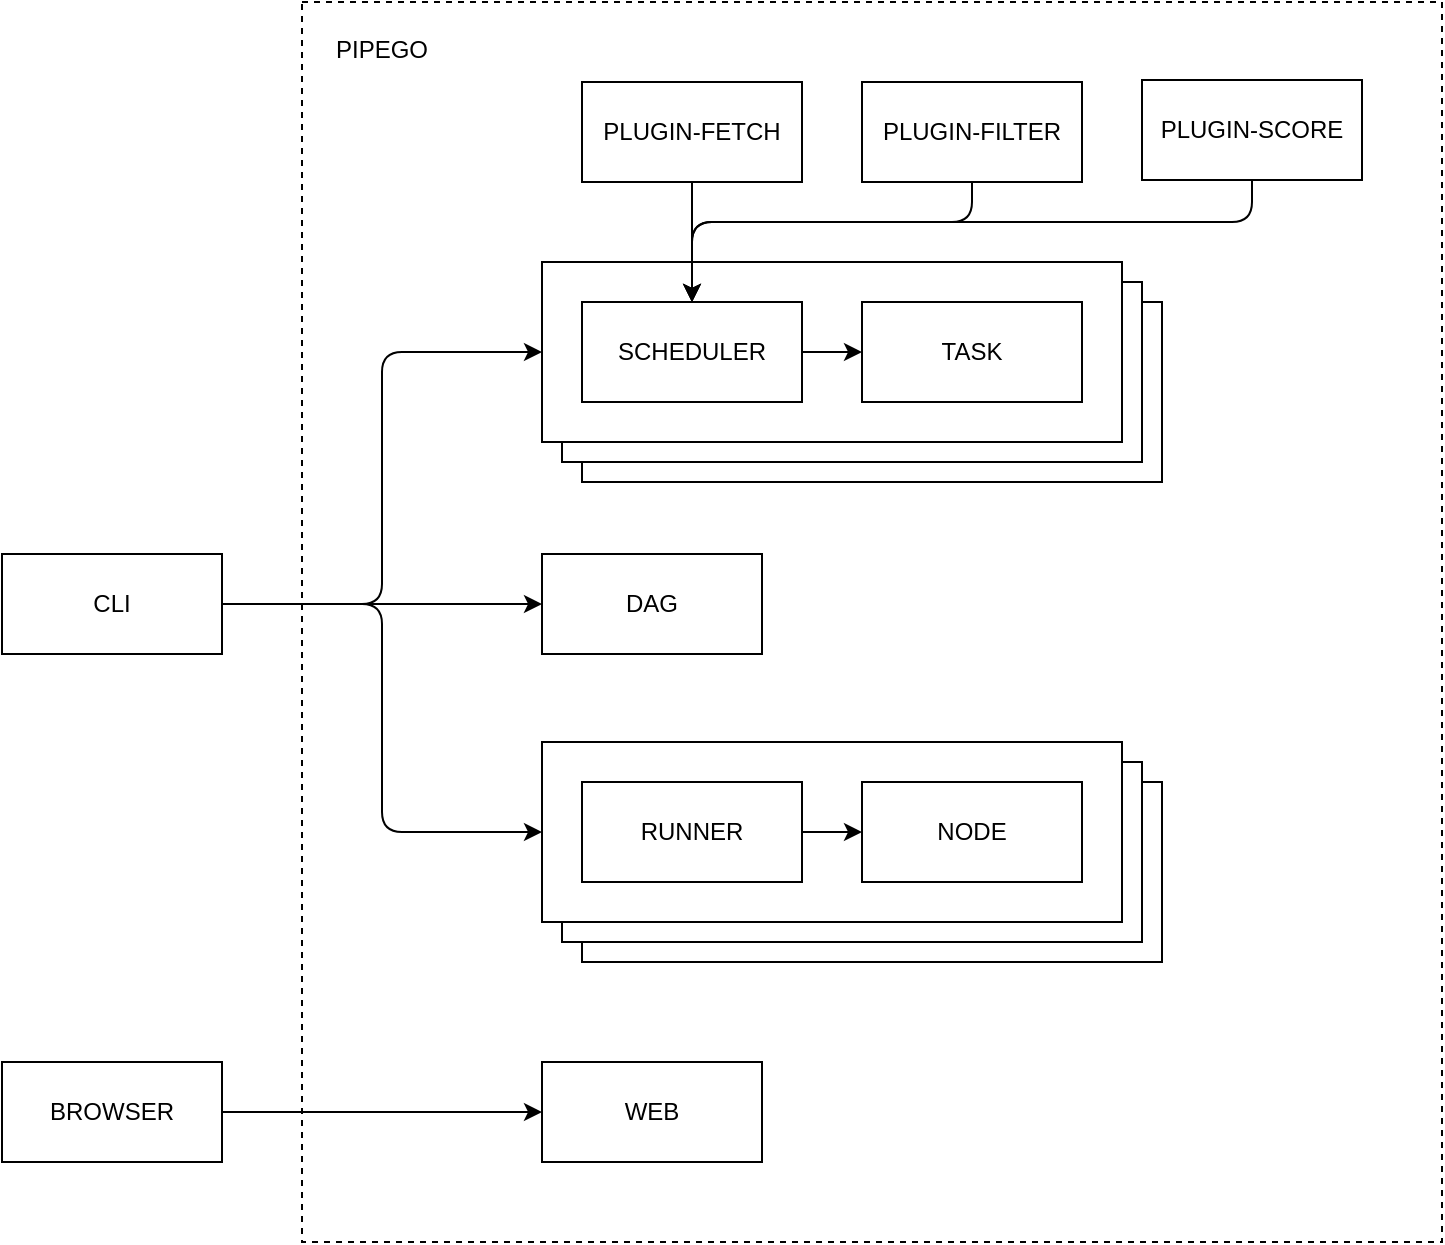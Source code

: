 <mxfile>
    <diagram id="hEeUyhEuUHNxcRoj7Iha" name="Page-1">
        <mxGraphModel dx="1374" dy="800" grid="1" gridSize="10" guides="1" tooltips="1" connect="1" arrows="1" fold="1" page="1" pageScale="1" pageWidth="850" pageHeight="1100" math="0" shadow="0">
            <root>
                <mxCell id="0"/>
                <mxCell id="1" parent="0"/>
                <mxCell id="4" value="" style="rounded=0;whiteSpace=wrap;html=1;dashed=1;" parent="1" vertex="1">
                    <mxGeometry x="460" y="50" width="570" height="620" as="geometry"/>
                </mxCell>
                <mxCell id="17" value="" style="rounded=0;whiteSpace=wrap;html=1;" parent="1" vertex="1">
                    <mxGeometry x="600" y="200" width="290" height="90" as="geometry"/>
                </mxCell>
                <mxCell id="16" value="" style="rounded=0;whiteSpace=wrap;html=1;" parent="1" vertex="1">
                    <mxGeometry x="590" y="190" width="290" height="90" as="geometry"/>
                </mxCell>
                <mxCell id="14" value="" style="rounded=0;whiteSpace=wrap;html=1;" parent="1" vertex="1">
                    <mxGeometry x="580" y="180" width="290" height="90" as="geometry"/>
                </mxCell>
                <mxCell id="5" value="PIPEGO" style="text;html=1;strokeColor=none;fillColor=none;align=center;verticalAlign=middle;whiteSpace=wrap;rounded=0;" parent="1" vertex="1">
                    <mxGeometry x="470" y="59" width="60" height="30" as="geometry"/>
                </mxCell>
                <mxCell id="7" value="BROWSER" style="rounded=0;whiteSpace=wrap;html=1;" parent="1" vertex="1">
                    <mxGeometry x="310" y="580" width="110" height="50" as="geometry"/>
                </mxCell>
                <mxCell id="8" value="CLI" style="rounded=0;whiteSpace=wrap;html=1;" parent="1" vertex="1">
                    <mxGeometry x="310" y="326" width="110" height="50" as="geometry"/>
                </mxCell>
                <mxCell id="10" value="SCHEDULER" style="rounded=0;whiteSpace=wrap;html=1;" parent="1" vertex="1">
                    <mxGeometry x="600" y="200" width="110" height="50" as="geometry"/>
                </mxCell>
                <mxCell id="15" value="TASK" style="rounded=0;whiteSpace=wrap;html=1;" parent="1" vertex="1">
                    <mxGeometry x="740" y="200" width="110" height="50" as="geometry"/>
                </mxCell>
                <mxCell id="18" value="" style="endArrow=classic;html=1;entryX=0;entryY=0.5;entryDx=0;entryDy=0;exitX=1;exitY=0.5;exitDx=0;exitDy=0;" parent="1" source="10" target="15" edge="1">
                    <mxGeometry width="50" height="50" relative="1" as="geometry">
                        <mxPoint x="600" y="310" as="sourcePoint"/>
                        <mxPoint x="650" y="260" as="targetPoint"/>
                    </mxGeometry>
                </mxCell>
                <mxCell id="25" value="" style="rounded=0;whiteSpace=wrap;html=1;" parent="1" vertex="1">
                    <mxGeometry x="600" y="440" width="290" height="90" as="geometry"/>
                </mxCell>
                <mxCell id="26" value="" style="rounded=0;whiteSpace=wrap;html=1;" parent="1" vertex="1">
                    <mxGeometry x="590" y="430" width="290" height="90" as="geometry"/>
                </mxCell>
                <mxCell id="27" value="" style="rounded=0;whiteSpace=wrap;html=1;" parent="1" vertex="1">
                    <mxGeometry x="580" y="420" width="290" height="90" as="geometry"/>
                </mxCell>
                <mxCell id="28" value="RUNNER" style="rounded=0;whiteSpace=wrap;html=1;" parent="1" vertex="1">
                    <mxGeometry x="600" y="440" width="110" height="50" as="geometry"/>
                </mxCell>
                <mxCell id="29" value="NODE" style="rounded=0;whiteSpace=wrap;html=1;" parent="1" vertex="1">
                    <mxGeometry x="740" y="440" width="110" height="50" as="geometry"/>
                </mxCell>
                <mxCell id="30" value="" style="endArrow=classic;html=1;entryX=0;entryY=0.5;entryDx=0;entryDy=0;exitX=1;exitY=0.5;exitDx=0;exitDy=0;" parent="1" source="28" target="29" edge="1">
                    <mxGeometry width="50" height="50" relative="1" as="geometry">
                        <mxPoint x="600" y="550" as="sourcePoint"/>
                        <mxPoint x="650" y="500" as="targetPoint"/>
                    </mxGeometry>
                </mxCell>
                <mxCell id="31" value="" style="endArrow=classic;startArrow=none;html=1;exitX=1;exitY=0.5;exitDx=0;exitDy=0;entryX=0;entryY=0.5;entryDx=0;entryDy=0;startFill=0;" parent="1" source="7" target="38" edge="1">
                    <mxGeometry width="50" height="50" relative="1" as="geometry">
                        <mxPoint x="540" y="450" as="sourcePoint"/>
                        <mxPoint x="590" y="400" as="targetPoint"/>
                    </mxGeometry>
                </mxCell>
                <mxCell id="32" value="" style="edgeStyle=elbowEdgeStyle;elbow=horizontal;endArrow=classic;html=1;entryX=0;entryY=0.5;entryDx=0;entryDy=0;exitX=1;exitY=0.5;exitDx=0;exitDy=0;startArrow=none;startFill=0;" parent="1" source="8" target="14" edge="1">
                    <mxGeometry width="50" height="50" relative="1" as="geometry">
                        <mxPoint x="550" y="440" as="sourcePoint"/>
                        <mxPoint x="600" y="390" as="targetPoint"/>
                        <Array as="points">
                            <mxPoint x="500" y="260"/>
                        </Array>
                    </mxGeometry>
                </mxCell>
                <mxCell id="33" value="" style="edgeStyle=elbowEdgeStyle;elbow=horizontal;endArrow=classic;html=1;entryX=0;entryY=0.5;entryDx=0;entryDy=0;exitX=1;exitY=0.5;exitDx=0;exitDy=0;startArrow=none;startFill=0;" parent="1" source="8" target="27" edge="1">
                    <mxGeometry width="50" height="50" relative="1" as="geometry">
                        <mxPoint x="390" y="325" as="sourcePoint"/>
                        <mxPoint x="590" y="235" as="targetPoint"/>
                        <Array as="points">
                            <mxPoint x="500" y="340"/>
                        </Array>
                    </mxGeometry>
                </mxCell>
                <mxCell id="34" value="PLUGIN-FETCH" style="rounded=0;whiteSpace=wrap;html=1;" parent="1" vertex="1">
                    <mxGeometry x="600" y="90" width="110" height="50" as="geometry"/>
                </mxCell>
                <mxCell id="35" value="PLUGIN-FILTER" style="rounded=0;whiteSpace=wrap;html=1;" parent="1" vertex="1">
                    <mxGeometry x="740" y="90" width="110" height="50" as="geometry"/>
                </mxCell>
                <mxCell id="36" value="" style="endArrow=classic;html=1;exitX=0.5;exitY=1;exitDx=0;exitDy=0;entryX=0.5;entryY=0;entryDx=0;entryDy=0;" parent="1" source="34" target="10" edge="1">
                    <mxGeometry width="50" height="50" relative="1" as="geometry">
                        <mxPoint x="670" y="320" as="sourcePoint"/>
                        <mxPoint x="720" y="270" as="targetPoint"/>
                    </mxGeometry>
                </mxCell>
                <mxCell id="37" value="" style="edgeStyle=elbowEdgeStyle;elbow=vertical;endArrow=classic;html=1;exitX=0.5;exitY=1;exitDx=0;exitDy=0;entryX=0.5;entryY=0;entryDx=0;entryDy=0;" parent="1" source="35" target="10" edge="1">
                    <mxGeometry width="50" height="50" relative="1" as="geometry">
                        <mxPoint x="690" y="340" as="sourcePoint"/>
                        <mxPoint x="740" y="290" as="targetPoint"/>
                        <Array as="points">
                            <mxPoint x="730" y="160"/>
                        </Array>
                    </mxGeometry>
                </mxCell>
                <mxCell id="38" value="WEB" style="rounded=0;whiteSpace=wrap;html=1;" parent="1" vertex="1">
                    <mxGeometry x="580" y="580" width="110" height="50" as="geometry"/>
                </mxCell>
                <mxCell id="42" value="PLUGIN-SCORE" style="rounded=0;whiteSpace=wrap;html=1;" parent="1" vertex="1">
                    <mxGeometry x="880" y="89" width="110" height="50" as="geometry"/>
                </mxCell>
                <mxCell id="43" value="" style="edgeStyle=elbowEdgeStyle;elbow=vertical;endArrow=classic;html=1;exitX=0.5;exitY=1;exitDx=0;exitDy=0;entryX=0.5;entryY=0;entryDx=0;entryDy=0;" parent="1" source="42" target="10" edge="1">
                    <mxGeometry width="50" height="50" relative="1" as="geometry">
                        <mxPoint x="805" y="150" as="sourcePoint"/>
                        <mxPoint x="665" y="210" as="targetPoint"/>
                        <Array as="points">
                            <mxPoint x="800" y="160"/>
                        </Array>
                    </mxGeometry>
                </mxCell>
                <mxCell id="44" value="DAG" style="rounded=0;whiteSpace=wrap;html=1;" parent="1" vertex="1">
                    <mxGeometry x="580" y="326" width="110" height="50" as="geometry"/>
                </mxCell>
                <mxCell id="45" value="" style="endArrow=classic;html=1;exitX=1;exitY=0.5;exitDx=0;exitDy=0;entryX=0;entryY=0.5;entryDx=0;entryDy=0;" parent="1" source="8" target="44" edge="1">
                    <mxGeometry width="50" height="50" relative="1" as="geometry">
                        <mxPoint x="640" y="350" as="sourcePoint"/>
                        <mxPoint x="690" y="300" as="targetPoint"/>
                    </mxGeometry>
                </mxCell>
            </root>
        </mxGraphModel>
    </diagram>
</mxfile>